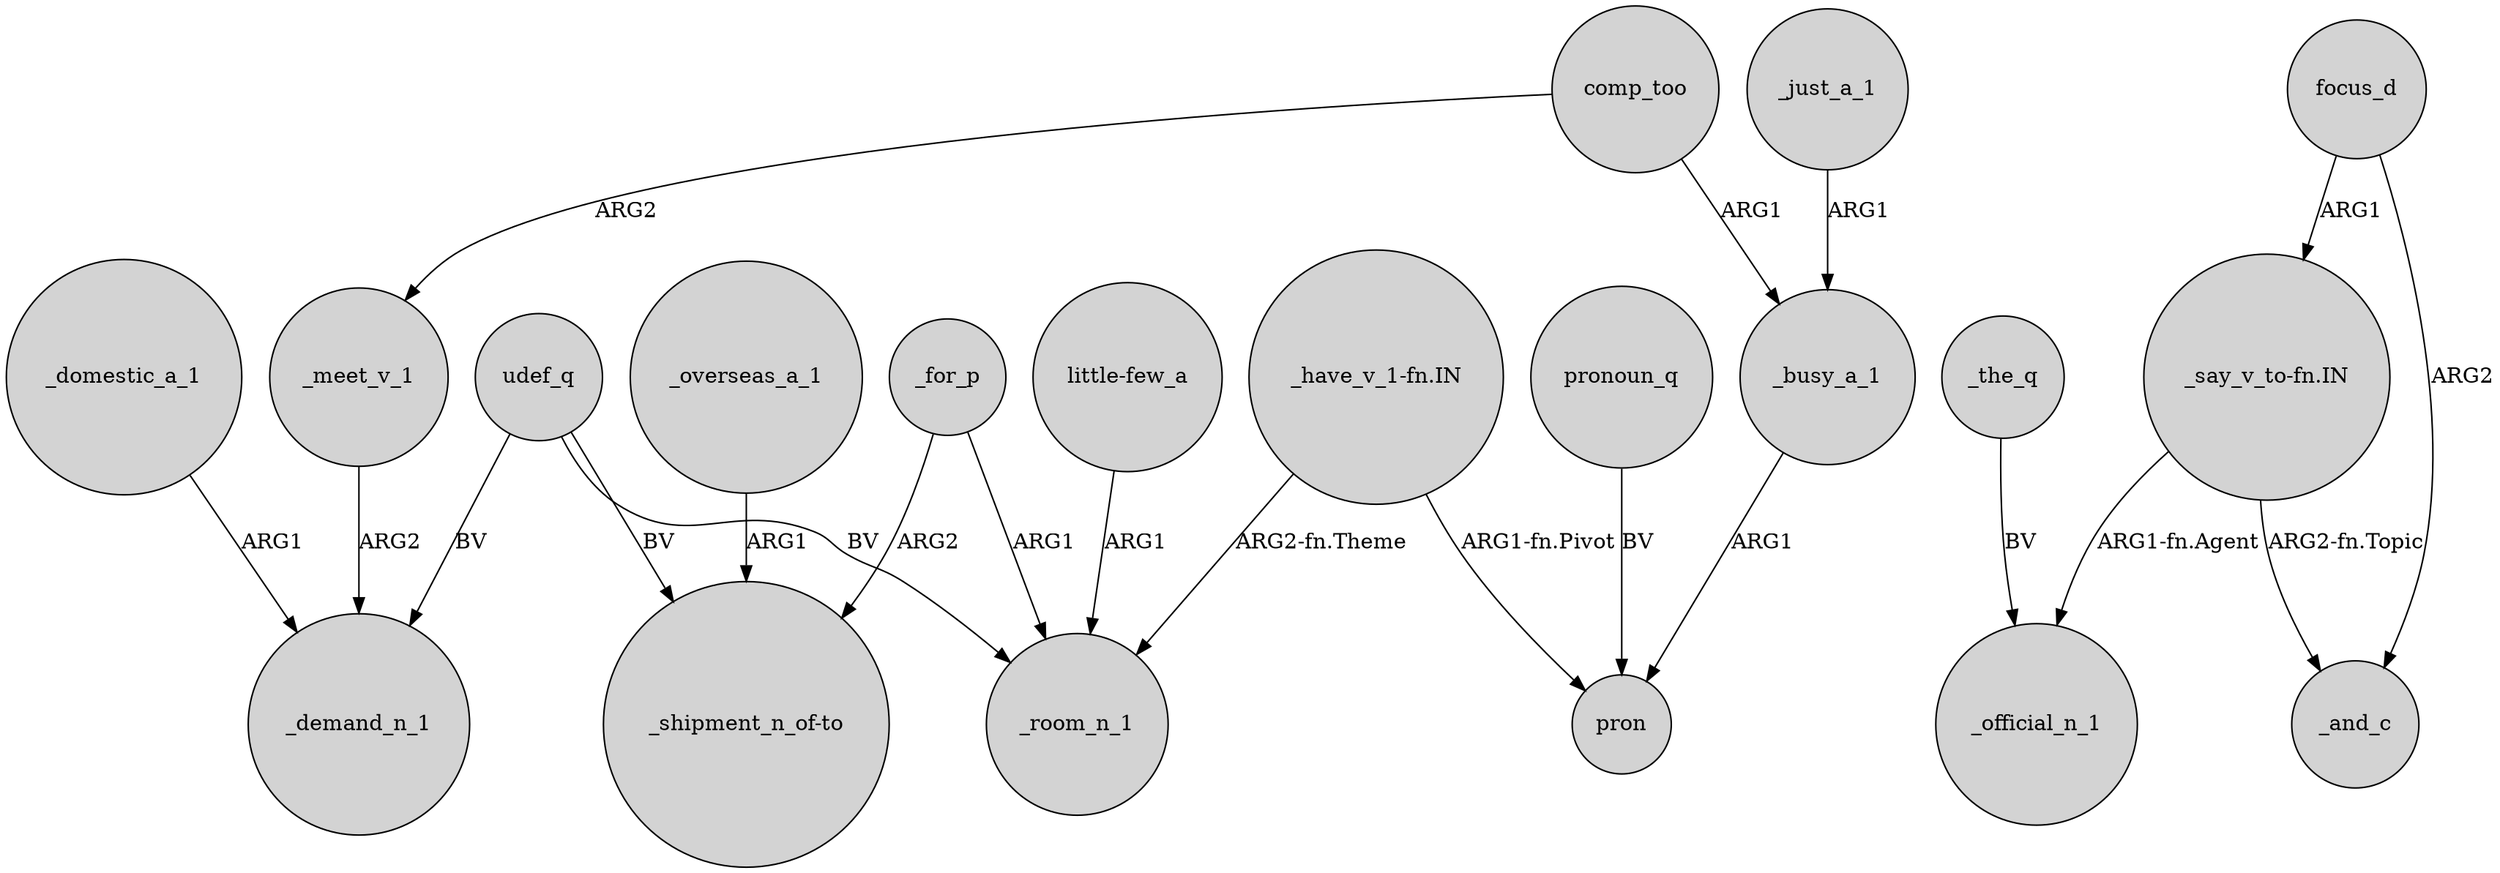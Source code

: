 digraph {
	node [shape=circle style=filled]
	_meet_v_1 -> _demand_n_1 [label=ARG2]
	_overseas_a_1 -> "_shipment_n_of-to" [label=ARG1]
	comp_too -> _busy_a_1 [label=ARG1]
	_the_q -> _official_n_1 [label=BV]
	_domestic_a_1 -> _demand_n_1 [label=ARG1]
	"_say_v_to-fn.IN" -> _official_n_1 [label="ARG1-fn.Agent"]
	"little-few_a" -> _room_n_1 [label=ARG1]
	"_have_v_1-fn.IN" -> pron [label="ARG1-fn.Pivot"]
	"_have_v_1-fn.IN" -> _room_n_1 [label="ARG2-fn.Theme"]
	focus_d -> _and_c [label=ARG2]
	_for_p -> _room_n_1 [label=ARG1]
	_just_a_1 -> _busy_a_1 [label=ARG1]
	pronoun_q -> pron [label=BV]
	_for_p -> "_shipment_n_of-to" [label=ARG2]
	udef_q -> _demand_n_1 [label=BV]
	"_say_v_to-fn.IN" -> _and_c [label="ARG2-fn.Topic"]
	udef_q -> _room_n_1 [label=BV]
	_busy_a_1 -> pron [label=ARG1]
	comp_too -> _meet_v_1 [label=ARG2]
	focus_d -> "_say_v_to-fn.IN" [label=ARG1]
	udef_q -> "_shipment_n_of-to" [label=BV]
}
